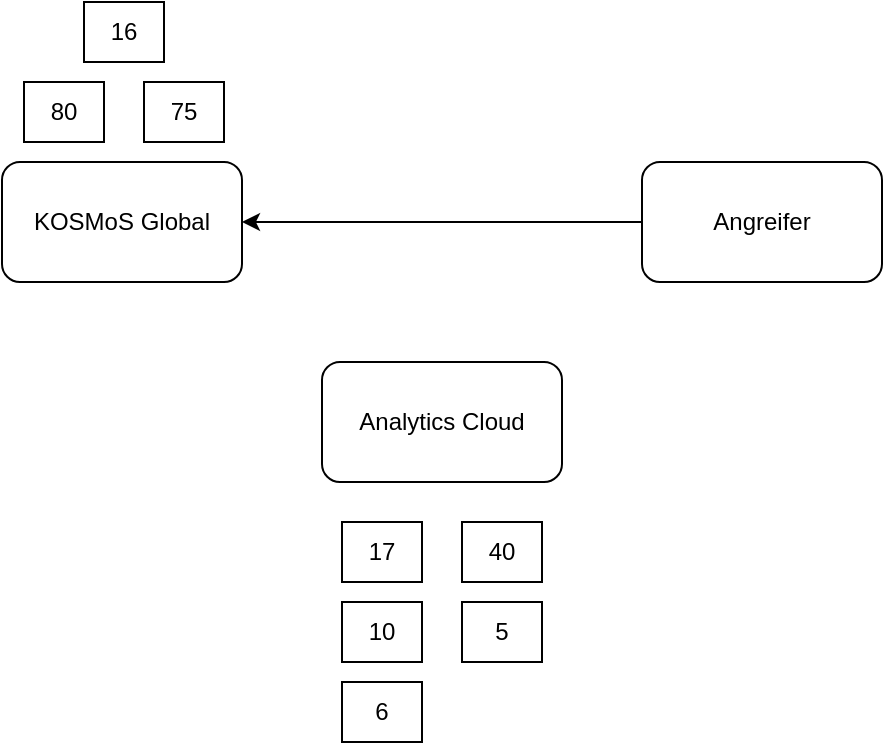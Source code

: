 <mxfile version="12.7.1" type="device"><diagram id="gp72111uXSs_ZfOjl7vi" name="Page-1"><mxGraphModel dx="1422" dy="926" grid="1" gridSize="10" guides="1" tooltips="1" connect="1" arrows="1" fold="1" page="1" pageScale="1" pageWidth="850" pageHeight="1100" math="0" shadow="0"><root><mxCell id="0"/><mxCell id="1" parent="0"/><mxCell id="FDtzc6XoNFnc1G0duEbf-2" value="KOSMoS Global" style="rounded=1;whiteSpace=wrap;html=1;" vertex="1" parent="1"><mxGeometry x="160" y="120" width="120" height="60" as="geometry"/></mxCell><mxCell id="FDtzc6XoNFnc1G0duEbf-3" value="Analytics Cloud" style="rounded=1;whiteSpace=wrap;html=1;" vertex="1" parent="1"><mxGeometry x="320" y="220" width="120" height="60" as="geometry"/></mxCell><mxCell id="FDtzc6XoNFnc1G0duEbf-4" value="Angreifer" style="rounded=1;whiteSpace=wrap;html=1;" vertex="1" parent="1"><mxGeometry x="480" y="120" width="120" height="60" as="geometry"/></mxCell><mxCell id="FDtzc6XoNFnc1G0duEbf-18" value="40" style="rounded=0;whiteSpace=wrap;html=1;" vertex="1" parent="1"><mxGeometry x="390" y="300" width="40" height="30" as="geometry"/></mxCell><mxCell id="FDtzc6XoNFnc1G0duEbf-20" value="17" style="rounded=0;whiteSpace=wrap;html=1;" vertex="1" parent="1"><mxGeometry x="330" y="300" width="40" height="30" as="geometry"/></mxCell><mxCell id="FDtzc6XoNFnc1G0duEbf-21" value="10" style="rounded=0;whiteSpace=wrap;html=1;" vertex="1" parent="1"><mxGeometry x="330" y="340" width="40" height="30" as="geometry"/></mxCell><mxCell id="FDtzc6XoNFnc1G0duEbf-22" value="5" style="rounded=0;whiteSpace=wrap;html=1;" vertex="1" parent="1"><mxGeometry x="390" y="340" width="40" height="30" as="geometry"/></mxCell><mxCell id="FDtzc6XoNFnc1G0duEbf-23" value="6" style="rounded=0;whiteSpace=wrap;html=1;" vertex="1" parent="1"><mxGeometry x="330" y="380" width="40" height="30" as="geometry"/></mxCell><mxCell id="FDtzc6XoNFnc1G0duEbf-25" value="80" style="rounded=0;whiteSpace=wrap;html=1;" vertex="1" parent="1"><mxGeometry x="171" y="80" width="40" height="30" as="geometry"/></mxCell><mxCell id="FDtzc6XoNFnc1G0duEbf-26" value="75" style="rounded=0;whiteSpace=wrap;html=1;" vertex="1" parent="1"><mxGeometry x="231" y="80" width="40" height="30" as="geometry"/></mxCell><mxCell id="FDtzc6XoNFnc1G0duEbf-27" value="16" style="rounded=0;whiteSpace=wrap;html=1;" vertex="1" parent="1"><mxGeometry x="201" y="40" width="40" height="30" as="geometry"/></mxCell><mxCell id="FDtzc6XoNFnc1G0duEbf-28" value="" style="endArrow=classic;html=1;entryX=1;entryY=0.5;entryDx=0;entryDy=0;" edge="1" parent="1" source="FDtzc6XoNFnc1G0duEbf-4" target="FDtzc6XoNFnc1G0duEbf-2"><mxGeometry width="50" height="50" relative="1" as="geometry"><mxPoint x="160" y="480" as="sourcePoint"/><mxPoint x="210" y="430" as="targetPoint"/></mxGeometry></mxCell></root></mxGraphModel></diagram></mxfile>